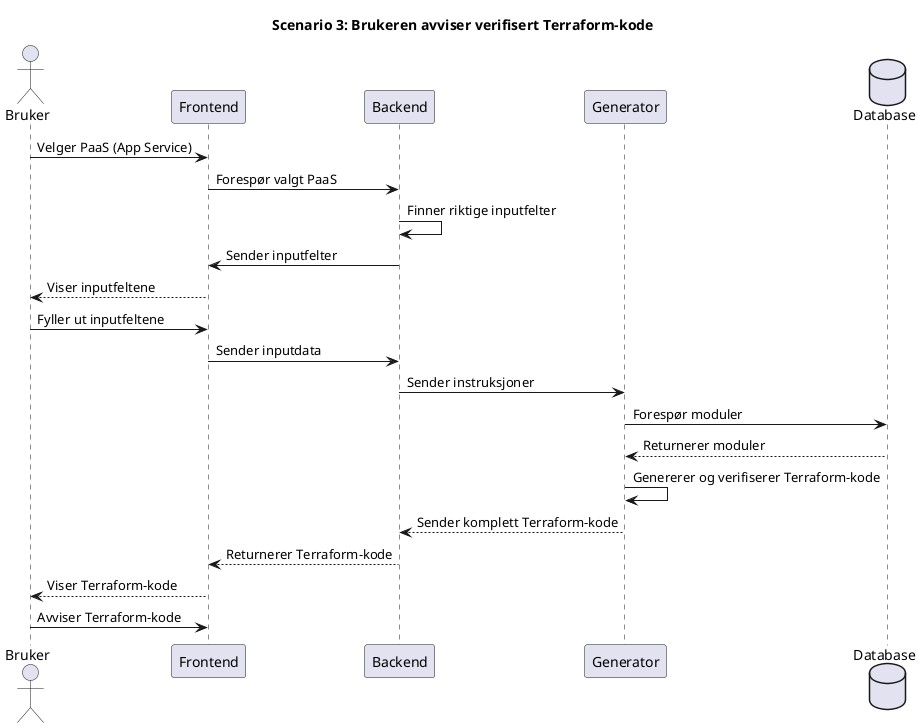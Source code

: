 @startuml
title Scenario 3: Brukeren avviser verifisert Terraform-kode

actor Bruker as Bruker
participant Frontend as Frontend
participant Backend as Backend
participant Generator as Generator
database Database as Database

Bruker        ->      Frontend        :   Velger PaaS (App Service)
Frontend      ->      Backend         :   Forespør valgt PaaS
Backend       ->      Backend         :   Finner riktige inputfelter
Backend       ->      Frontend        :   Sender inputfelter
Frontend      -->     Bruker          :   Viser inputfeltene
Bruker        ->      Frontend        :   Fyller ut inputfeltene
Frontend      ->      Backend         :   Sender inputdata
Backend       ->      Generator       :   Sender instruksjoner

Generator     ->      Database        :   Forespør moduler
Database      -->     Generator       :   Returnerer moduler
Generator     ->      Generator       :   Genererer og verifiserer Terraform-kode
Generator     -->     Backend         :   Sender komplett Terraform-kode

Backend       -->     Frontend        :   Returnerer Terraform-kode
Frontend      -->     Bruker          :   Viser Terraform-kode
Bruker        ->      Frontend        :   Avviser Terraform-kode

@enduml

